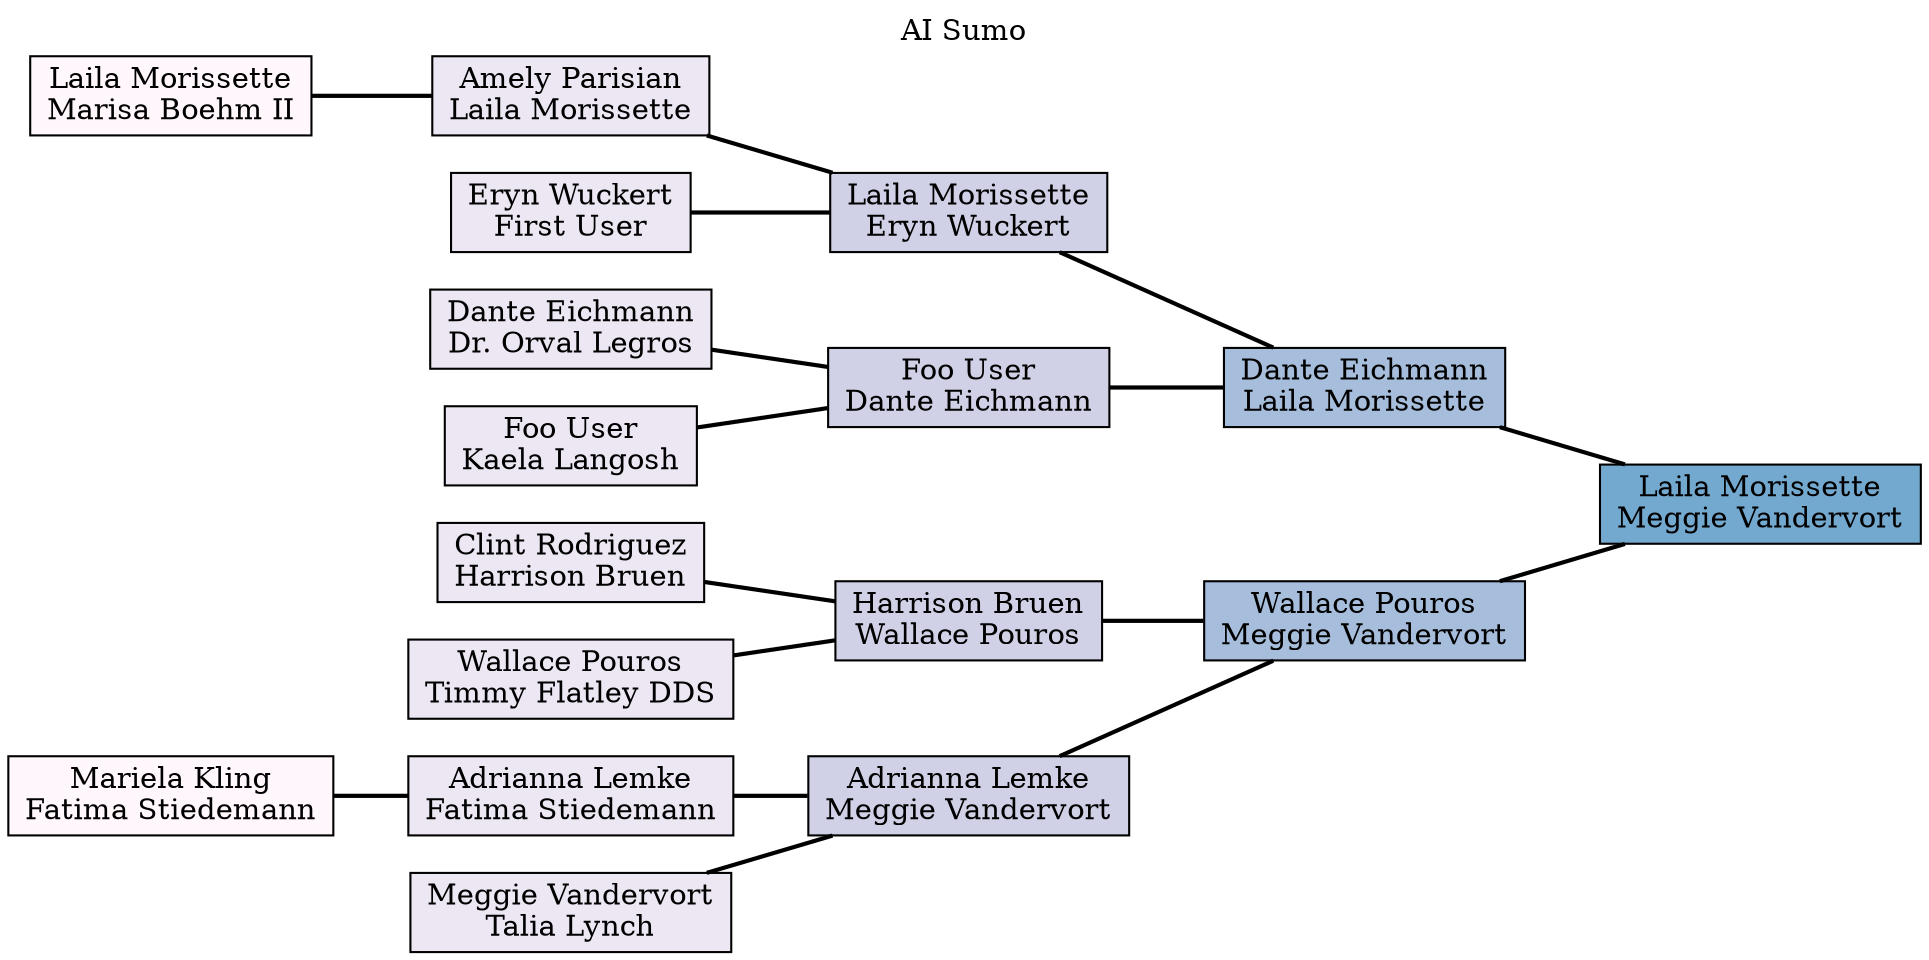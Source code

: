 digraph 
  {
    label = "AI Sumo";
    rankdir = LR;
    labelloc="t";
    node [ shape = box, colorscheme = pubu8, style = filled ];
    edge [ arrowhead=none, arrowtail=none, style=bold ];
    1174                 [ label = "Laila Morissette\nMarisa Boehm II",fillcolor = 1 ];
    1182                 [ label = "Amely Parisian\nLaila Morissette",fillcolor = 2 ];
    1175                 [ label = "Mariela Kling\nFatima Stiedemann",fillcolor = 1 ];
    1183                 [ label = "Adrianna Lemke\nFatima Stiedemann",fillcolor = 2 ];
    1176                 [ label = "Meggie Vandervort\nTalia Lynch",fillcolor = 2 ];
    1187                 [ label = "Adrianna Lemke\nMeggie Vandervort",fillcolor = 3 ];
    1177                 [ label = "Dante Eichmann\nDr. Orval Legros",fillcolor = 2 ];
    1184                 [ label = "Foo User\nDante Eichmann",fillcolor = 3 ];
    1178                 [ label = "Clint Rodriguez\nHarrison Bruen",fillcolor = 2 ];
    1186                 [ label = "Harrison Bruen\nWallace Pouros",fillcolor = 3 ];
    1179                 [ label = "Foo User\nKaela Langosh",fillcolor = 2 ];
    1180                 [ label = "Eryn Wuckert\nFirst User",fillcolor = 2 ];
    1185                 [ label = "Laila Morissette\nEryn Wuckert",fillcolor = 3 ];
    1181                 [ label = "Wallace Pouros\nTimmy Flatley DDS",fillcolor = 2 ];
    1188                 [ label = "Dante Eichmann\nLaila Morissette",fillcolor = 4 ];
    1189                 [ label = "Wallace Pouros\nMeggie Vandervort",fillcolor = 4 ];
    1190                 [ label = "Laila Morissette\nMeggie Vandervort",fillcolor = 5 ];
    1174 -> 1182;
    1175 -> 1183;
    1176 -> 1187;
    1177 -> 1184;
    1178 -> 1186;
    1179 -> 1184;
    1180 -> 1185;
    1181 -> 1186;
    1182 -> 1185;
    1183 -> 1187;
    1184 -> 1188;
    1185 -> 1188;
    1186 -> 1189;
    1187 -> 1189;
    1188 -> 1190;
    1189 -> 1190;
  }
